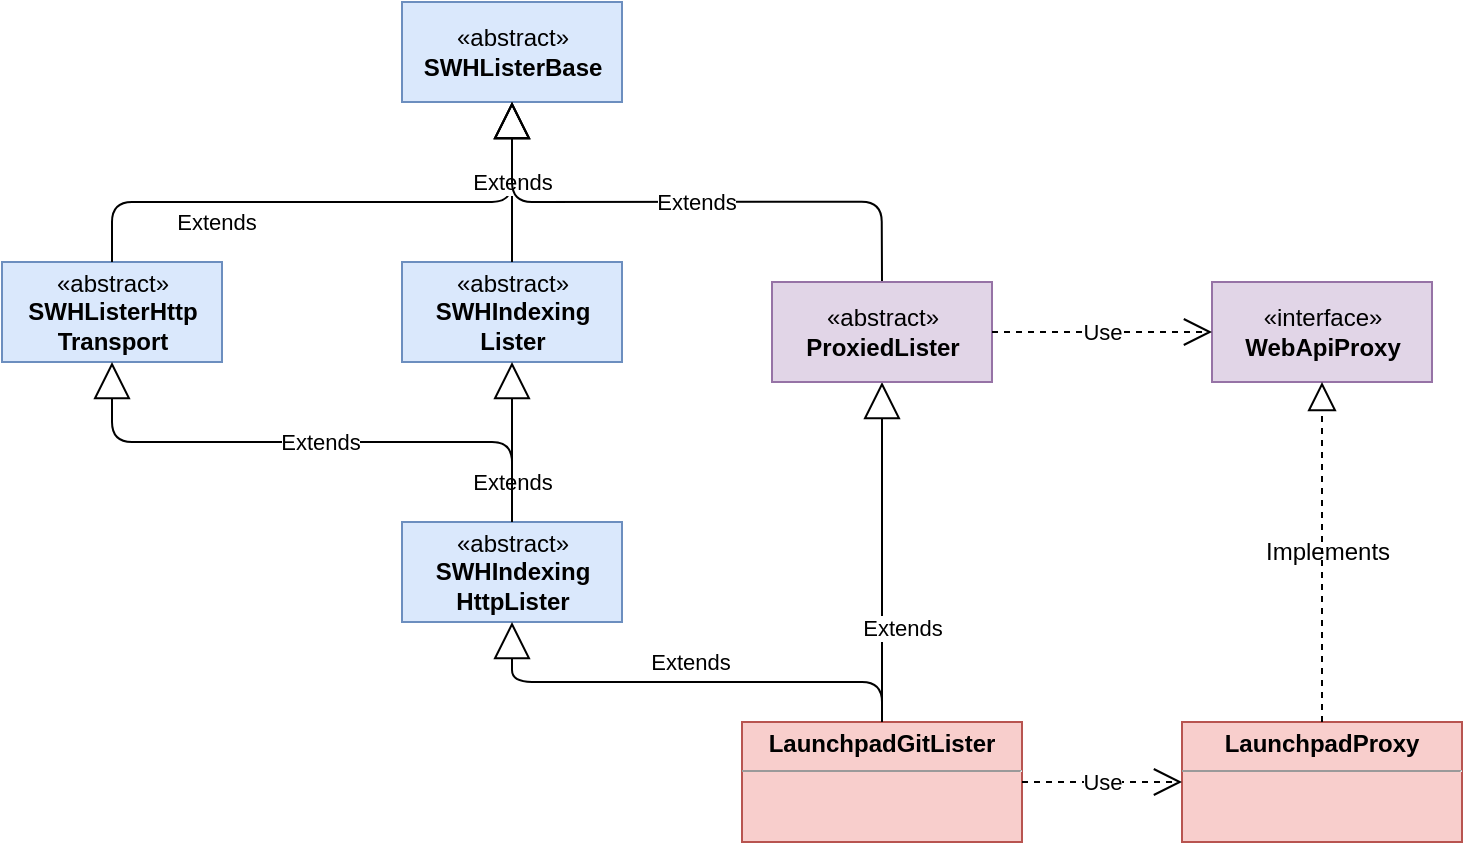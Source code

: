 <mxfile version="10.6.9" type="device"><diagram id="DDkqzLd3e3LQwkJwh0zY" name="Page-1"><mxGraphModel dx="1288" dy="738" grid="1" gridSize="10" guides="1" tooltips="1" connect="1" arrows="1" fold="1" page="1" pageScale="1" pageWidth="850" pageHeight="1100" math="0" shadow="0"><root><mxCell id="0"/><mxCell id="1" parent="0"/><mxCell id="HgVV6vgQmLa-iIl2rz7j-2" value="«abstract»&lt;br&gt;&lt;b&gt;SWHListerBase&lt;/b&gt;" style="html=1;fillColor=#dae8fc;strokeColor=#6c8ebf;" parent="1" vertex="1"><mxGeometry x="300" y="100" width="110" height="50" as="geometry"/></mxCell><mxCell id="HgVV6vgQmLa-iIl2rz7j-3" value="«abstract»&lt;br&gt;&lt;b&gt;SWHIndexing&lt;br&gt;Lister&lt;/b&gt;" style="html=1;strokeColor=#6c8ebf;fillColor=#dae8fc;" parent="1" vertex="1"><mxGeometry x="300" y="230" width="110" height="50" as="geometry"/></mxCell><mxCell id="HgVV6vgQmLa-iIl2rz7j-4" value="«abstract»&lt;br&gt;&lt;b&gt;SWHListerHttp&lt;br&gt;Transport&lt;/b&gt;" style="html=1;strokeColor=#6c8ebf;fillColor=#dae8fc;" parent="1" vertex="1"><mxGeometry x="100" y="230" width="110" height="50" as="geometry"/></mxCell><mxCell id="HgVV6vgQmLa-iIl2rz7j-8" value="«abstract»&lt;br&gt;&lt;b&gt;SWHIndexing&lt;br&gt;HttpLister&lt;br&gt;&lt;/b&gt;" style="html=1;strokeColor=#6c8ebf;fillColor=#dae8fc;" parent="1" vertex="1"><mxGeometry x="300" y="360" width="110" height="50" as="geometry"/></mxCell><mxCell id="HgVV6vgQmLa-iIl2rz7j-17" value="&lt;p style=&quot;margin: 0px ; margin-top: 4px ; text-align: center&quot;&gt;&lt;b&gt;LaunchpadProxy&lt;/b&gt;&lt;br&gt;&lt;/p&gt;&lt;hr size=&quot;1&quot;&gt;&lt;div style=&quot;height: 2px&quot;&gt;&lt;/div&gt;" style="verticalAlign=top;align=left;overflow=fill;fontSize=12;fontFamily=Helvetica;html=1;strokeColor=#b85450;fillColor=#f8cecc;" parent="1" vertex="1"><mxGeometry x="690" y="460" width="140" height="60" as="geometry"/></mxCell><mxCell id="jTFEe1Ipaqj3-GKL3MsM-4" value="&lt;p style=&quot;margin: 0px ; margin-top: 4px ; text-align: center&quot;&gt;&lt;b&gt;LaunchpadGitLister&lt;/b&gt;&lt;br&gt;&lt;/p&gt;&lt;hr size=&quot;1&quot;&gt;&lt;div style=&quot;height: 2px&quot;&gt;&lt;/div&gt;" style="verticalAlign=top;align=left;overflow=fill;fontSize=12;fontFamily=Helvetica;html=1;strokeColor=#b85450;fillColor=#f8cecc;" vertex="1" parent="1"><mxGeometry x="470" y="460" width="140" height="60" as="geometry"/></mxCell><mxCell id="HgVV6vgQmLa-iIl2rz7j-28" value="Extends" style="endArrow=block;endSize=16;endFill=0;html=1;exitX=0.5;exitY=0;exitDx=0;exitDy=0;entryX=0.5;entryY=1;entryDx=0;entryDy=0;" parent="1" source="HgVV6vgQmLa-iIl2rz7j-4" target="HgVV6vgQmLa-iIl2rz7j-2" edge="1"><mxGeometry x="-0.414" y="-10" width="160" relative="1" as="geometry"><mxPoint x="146" y="230" as="sourcePoint"/><mxPoint x="260" y="110" as="targetPoint"/><Array as="points"><mxPoint x="155" y="200"/><mxPoint x="355" y="200"/></Array><mxPoint as="offset"/></mxGeometry></mxCell><mxCell id="HgVV6vgQmLa-iIl2rz7j-29" value="Extends" style="endArrow=block;endSize=16;endFill=0;html=1;exitX=0.5;exitY=0;exitDx=0;exitDy=0;entryX=0.5;entryY=1;entryDx=0;entryDy=0;" parent="1" source="HgVV6vgQmLa-iIl2rz7j-3" target="HgVV6vgQmLa-iIl2rz7j-2" edge="1"><mxGeometry width="160" relative="1" as="geometry"><mxPoint x="490" y="190" as="sourcePoint"/><mxPoint x="490" y="110" as="targetPoint"/><Array as="points"><mxPoint x="355" y="200"/></Array></mxGeometry></mxCell><mxCell id="HgVV6vgQmLa-iIl2rz7j-33" value="Extends" style="endArrow=block;endSize=16;endFill=0;html=1;exitX=0.5;exitY=0;exitDx=0;exitDy=0;entryX=0.5;entryY=1;entryDx=0;entryDy=0;" parent="1" source="jTFEe1Ipaqj3-GKL3MsM-4" target="HgVV6vgQmLa-iIl2rz7j-8" edge="1"><mxGeometry x="-0.014" y="-10" width="160" relative="1" as="geometry"><mxPoint x="800.412" y="609.588" as="sourcePoint"/><mxPoint x="780" y="480" as="targetPoint"/><Array as="points"><mxPoint x="540" y="440"/><mxPoint x="355" y="440"/></Array><mxPoint as="offset"/></mxGeometry></mxCell><mxCell id="HgVV6vgQmLa-iIl2rz7j-34" value="Extends" style="endArrow=block;endSize=16;endFill=0;html=1;entryX=0.5;entryY=1;entryDx=0;entryDy=0;exitX=0.5;exitY=0;exitDx=0;exitDy=0;" parent="1" source="jTFEe1Ipaqj3-GKL3MsM-4" target="jTFEe1Ipaqj3-GKL3MsM-3" edge="1"><mxGeometry x="-0.45" y="-10" width="160" relative="1" as="geometry"><mxPoint x="1035" y="560" as="sourcePoint"/><mxPoint x="735" y="430" as="targetPoint"/><Array as="points"/><mxPoint as="offset"/></mxGeometry></mxCell><mxCell id="HgVV6vgQmLa-iIl2rz7j-35" value="Extends" style="endArrow=block;endSize=16;endFill=0;html=1;entryX=0.5;entryY=1;entryDx=0;entryDy=0;" parent="1" source="HgVV6vgQmLa-iIl2rz7j-8" target="HgVV6vgQmLa-iIl2rz7j-3" edge="1"><mxGeometry x="-0.499" width="160" relative="1" as="geometry"><mxPoint x="560" y="360" as="sourcePoint"/><mxPoint x="560" y="280" as="targetPoint"/><mxPoint as="offset"/><Array as="points"/></mxGeometry></mxCell><mxCell id="HgVV6vgQmLa-iIl2rz7j-36" value="Extends" style="endArrow=block;endSize=16;endFill=0;html=1;exitX=0.5;exitY=0;exitDx=0;exitDy=0;entryX=0.5;entryY=1;entryDx=0;entryDy=0;" parent="1" source="HgVV6vgQmLa-iIl2rz7j-8" target="HgVV6vgQmLa-iIl2rz7j-4" edge="1"><mxGeometry x="-0.028" width="160" relative="1" as="geometry"><mxPoint x="490" y="370" as="sourcePoint"/><mxPoint x="490" y="290" as="targetPoint"/><Array as="points"><mxPoint x="355" y="320"/><mxPoint x="155" y="320"/></Array><mxPoint as="offset"/></mxGeometry></mxCell><mxCell id="jTFEe1Ipaqj3-GKL3MsM-2" value="Extends" style="endArrow=block;endSize=16;endFill=0;html=1;exitX=0.5;exitY=0;exitDx=0;exitDy=0;entryX=0.5;entryY=1;entryDx=0;entryDy=0;" edge="1" parent="1" source="jTFEe1Ipaqj3-GKL3MsM-3" target="HgVV6vgQmLa-iIl2rz7j-2"><mxGeometry x="-0.028" width="160" relative="1" as="geometry"><mxPoint x="540" y="240" as="sourcePoint"/><mxPoint x="360" y="150" as="targetPoint"/><Array as="points"><mxPoint x="539.833" y="199.833"/><mxPoint x="355" y="200"/></Array><mxPoint as="offset"/></mxGeometry></mxCell><mxCell id="jTFEe1Ipaqj3-GKL3MsM-3" value="«abstract»&lt;br&gt;&lt;b&gt;ProxiedLister&lt;/b&gt;" style="html=1;strokeColor=#9673a6;fillColor=#e1d5e7;" vertex="1" parent="1"><mxGeometry x="485" y="240" width="110" height="50" as="geometry"/></mxCell><mxCell id="jTFEe1Ipaqj3-GKL3MsM-7" value="«interface»&lt;br&gt;&lt;b&gt;WebApiProxy&lt;/b&gt;" style="html=1;strokeColor=#9673a6;fillColor=#e1d5e7;" vertex="1" parent="1"><mxGeometry x="705" y="240" width="110" height="50" as="geometry"/></mxCell><mxCell id="jTFEe1Ipaqj3-GKL3MsM-9" value="Use" style="endArrow=open;endSize=12;dashed=1;html=1;exitX=1;exitY=0.5;exitDx=0;exitDy=0;entryX=0;entryY=0.5;entryDx=0;entryDy=0;" edge="1" parent="1" source="jTFEe1Ipaqj3-GKL3MsM-4" target="HgVV6vgQmLa-iIl2rz7j-17"><mxGeometry width="160" relative="1" as="geometry"><mxPoint x="550" y="370" as="sourcePoint"/><mxPoint x="710" y="370" as="targetPoint"/></mxGeometry></mxCell><mxCell id="jTFEe1Ipaqj3-GKL3MsM-10" value="Use" style="endArrow=open;endSize=12;dashed=1;html=1;exitX=1;exitY=0.5;exitDx=0;exitDy=0;entryX=0;entryY=0.5;entryDx=0;entryDy=0;" edge="1" parent="1" source="jTFEe1Ipaqj3-GKL3MsM-3" target="jTFEe1Ipaqj3-GKL3MsM-7"><mxGeometry width="160" relative="1" as="geometry"><mxPoint x="640" y="270" as="sourcePoint"/><mxPoint x="720" y="270" as="targetPoint"/></mxGeometry></mxCell><mxCell id="jTFEe1Ipaqj3-GKL3MsM-11" value="" style="endArrow=block;dashed=1;endFill=0;endSize=12;html=1;entryX=0.5;entryY=1;entryDx=0;entryDy=0;exitX=0.5;exitY=0;exitDx=0;exitDy=0;" edge="1" parent="1" source="HgVV6vgQmLa-iIl2rz7j-17" target="jTFEe1Ipaqj3-GKL3MsM-7"><mxGeometry width="160" relative="1" as="geometry"><mxPoint x="660" y="400" as="sourcePoint"/><mxPoint x="820" y="400" as="targetPoint"/></mxGeometry></mxCell><mxCell id="jTFEe1Ipaqj3-GKL3MsM-12" value="Implements" style="text;html=1;resizable=0;points=[];autosize=1;align=left;verticalAlign=top;spacingTop=-4;" vertex="1" parent="1"><mxGeometry x="730" y="365" width="80" height="20" as="geometry"/></mxCell></root></mxGraphModel></diagram></mxfile>